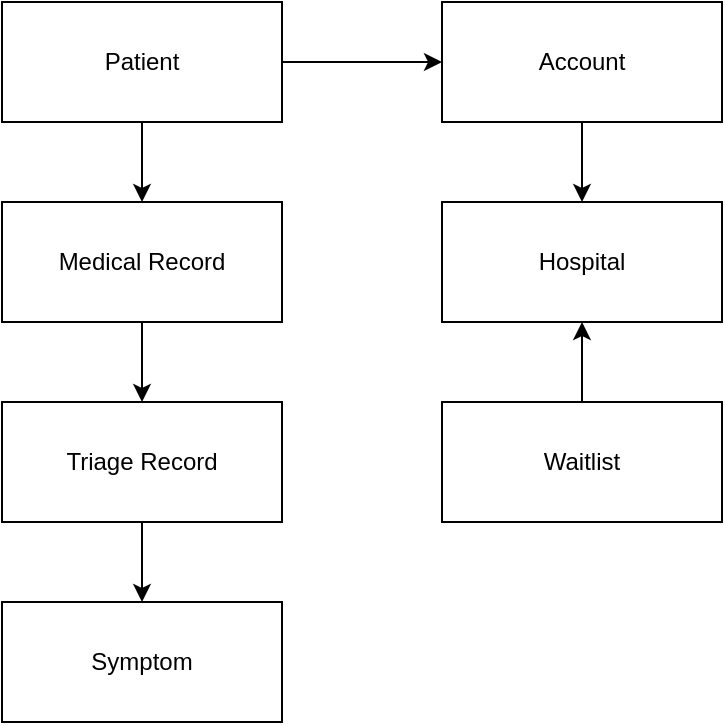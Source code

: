 <?xml version="1.0" encoding="UTF-8"?>
<mxfile>
  <diagram name="Page-1" id="Vql6BMCGLnIcHfMtaRGR">
    <mxGraphModel dx="1340" dy="807" grid="1" gridSize="10" guides="1" tooltips="1" connect="1" arrows="1" fold="1" page="1" pageScale="1" pageWidth="827" pageHeight="1169" math="0" shadow="0">
      <root>
        <mxCell id="0" />
        <mxCell id="1" parent="0" />
        <mxCell id="2" value="Patient" style="rounded=0;whiteSpace=wrap;html=1;fillColor=#FFFFFF;strokeColor=#000000;" vertex="1" connectable="0" parent="1">
          <mxGeometry x="80" y="50" width="140" height="60" as="geometry" />
        </mxCell>
        <mxCell id="3" value="Account" style="rounded=0;whiteSpace=wrap;html=1;fillColor=#FFFFFF;strokeColor=#000000;" vertex="1" connectable="0" parent="1">
          <mxGeometry x="300" y="50" width="140" height="60" as="geometry" />
        </mxCell>
        <mxCell id="4" value="Medical Record" style="rounded=0;whiteSpace=wrap;html=1;fillColor=#FFFFFF;strokeColor=#000000;" vertex="1" connectable="0" parent="1">
          <mxGeometry x="80" y="150" width="140" height="60" as="geometry" />
        </mxCell>
        <mxCell id="5" value="Hospital" style="rounded=0;whiteSpace=wrap;html=1;fillColor=#FFFFFF;strokeColor=#000000;" vertex="1" connectable="0" parent="1">
          <mxGeometry x="300" y="150" width="140" height="60" as="geometry" />
        </mxCell>
        <mxCell id="6" value="Triage Record" style="rounded=0;whiteSpace=wrap;html=1;fillColor=#FFFFFF;strokeColor=#000000;" vertex="1" connectable="0" parent="1">
          <mxGeometry x="80" y="250" width="140" height="60" as="geometry" />
        </mxCell>
        <mxCell id="7" value="Waitlist" style="rounded=0;whiteSpace=wrap;html=1;fillColor=#FFFFFF;strokeColor=#000000;" vertex="1" connectable="0" parent="1">
          <mxGeometry x="300" y="250" width="140" height="60" as="geometry" />
        </mxCell>
        <mxCell id="8" value="Symptom" style="rounded=0;whiteSpace=wrap;html=1;fillColor=#FFFFFF;strokeColor=#000000;" vertex="1" connectable="0" parent="1">
          <mxGeometry x="80" y="350" width="140" height="60" as="geometry" />
        </mxCell>
        <mxCell id="9" edge="1" parent="1" source="2" target="3">
          <mxGeometry relative="1" as="geometry" />
        </mxCell>
        <mxCell id="10" edge="1" parent="1" source="2" target="4">
          <mxGeometry relative="1" as="geometry" />
        </mxCell>
        <mxCell id="11" edge="1" parent="1" source="3" target="5">
          <mxGeometry relative="1" as="geometry" />
        </mxCell>
        <mxCell id="12" edge="1" parent="1" source="4" target="6">
          <mxGeometry relative="1" as="geometry" />
        </mxCell>
        <mxCell id="13" edge="1" parent="1" source="6" target="8">
          <mxGeometry relative="1" as="geometry" />
        </mxCell>
        <mxCell id="14" edge="1" parent="1" source="7" target="5">
          <mxGeometry relative="1" as="geometry" />
        </mxCell>
      </root>
    </mxGraphModel>
  </diagram>
</mxfile>
